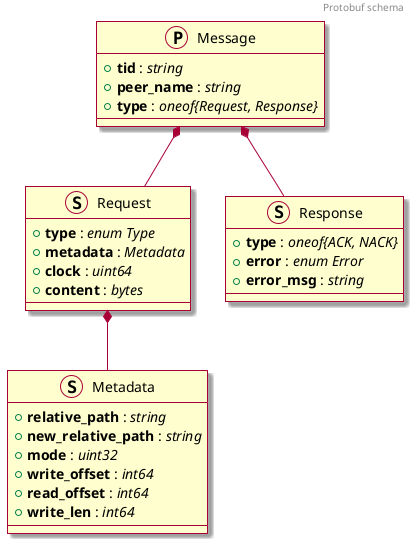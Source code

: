 @startuml
'https://plantuml.com/class-diagram

skin rose

header Protobuf schema

protocol Message {
    +**tid** : //string//
    +**peer_name** : //string//
    +**type** : //oneof{Request, Response}//
}

struct Request {
    +**type** : //enum Type//
    +**metadata** : //Metadata//
    +**clock** : //uint64//
    +**content** : //bytes//
}

struct Metadata {
    +**relative_path** : //string//
    +**new_relative_path** : //string//
    +**mode** : //uint32//
    +**write_offset** : //int64//
    +**read_offset** : //int64//
    +**write_len** : //int64//
}

struct Response {
    +**type** : //oneof{ACK, NACK}//
    +**error** : //enum Error//
    +**error_msg** : //string//
}

Message *-- Request
Message *-- Response
Request *-- Metadata

@enduml